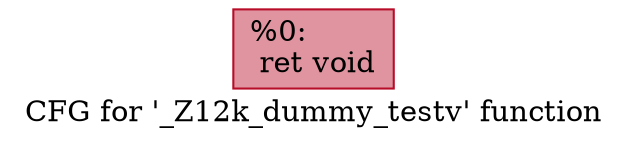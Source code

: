 digraph "CFG for '_Z12k_dummy_testv' function" {
	label="CFG for '_Z12k_dummy_testv' function";

	Node0x5e881a0 [shape=record,color="#b70d28ff", style=filled, fillcolor="#b70d2870",label="{%0:\l  ret void\l}"];
}
